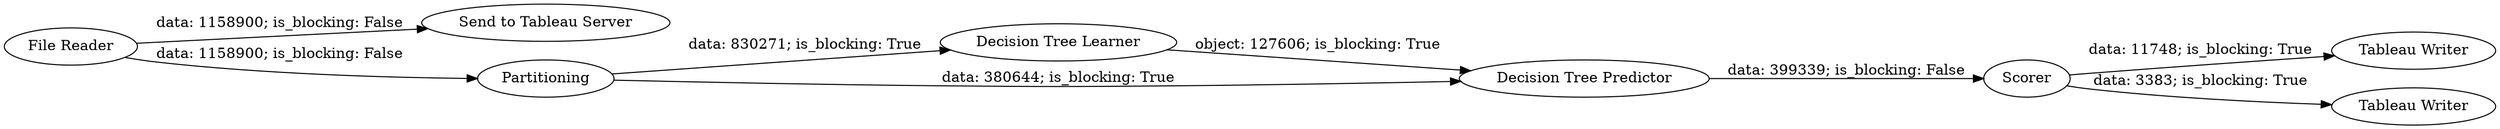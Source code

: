 digraph {
	"1205081836731617314_3" [label="Decision Tree Learner"]
	"1205081836731617314_16" [label="Send to Tableau Server"]
	"1205081836731617314_15" [label="Tableau Writer"]
	"1205081836731617314_13" [label=Scorer]
	"1205081836731617314_14" [label="Tableau Writer"]
	"1205081836731617314_2" [label=Partitioning]
	"1205081836731617314_9" [label="File Reader"]
	"1205081836731617314_4" [label="Decision Tree Predictor"]
	"1205081836731617314_9" -> "1205081836731617314_2" [label="data: 1158900; is_blocking: False"]
	"1205081836731617314_9" -> "1205081836731617314_16" [label="data: 1158900; is_blocking: False"]
	"1205081836731617314_2" -> "1205081836731617314_3" [label="data: 830271; is_blocking: True"]
	"1205081836731617314_3" -> "1205081836731617314_4" [label="object: 127606; is_blocking: True"]
	"1205081836731617314_13" -> "1205081836731617314_14" [label="data: 3383; is_blocking: True"]
	"1205081836731617314_4" -> "1205081836731617314_13" [label="data: 399339; is_blocking: False"]
	"1205081836731617314_2" -> "1205081836731617314_4" [label="data: 380644; is_blocking: True"]
	"1205081836731617314_13" -> "1205081836731617314_15" [label="data: 11748; is_blocking: True"]
	rankdir=LR
}
